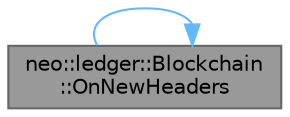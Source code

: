 digraph "neo::ledger::Blockchain::OnNewHeaders"
{
 // LATEX_PDF_SIZE
  bgcolor="transparent";
  edge [fontname=Helvetica,fontsize=10,labelfontname=Helvetica,labelfontsize=10];
  node [fontname=Helvetica,fontsize=10,shape=box,height=0.2,width=0.4];
  rankdir="LR";
  Node1 [id="Node000001",label="neo::ledger::Blockchain\l::OnNewHeaders",height=0.2,width=0.4,color="gray40", fillcolor="grey60", style="filled", fontcolor="black",tooltip="Processes new headers received from the network."];
  Node1 -> Node1 [id="edge1_Node000001_Node000001",color="steelblue1",style="solid",tooltip=" "];
}
